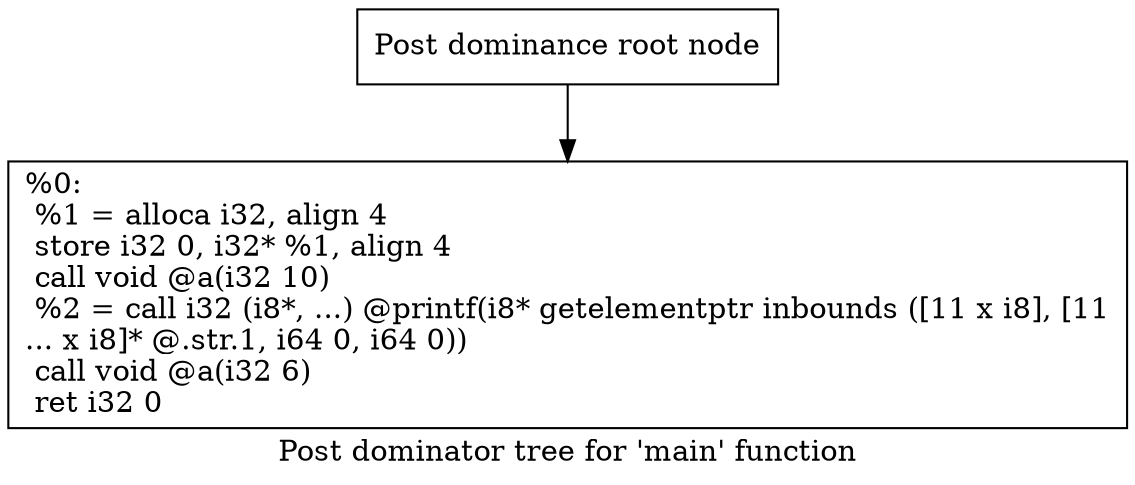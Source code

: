 digraph "Post dominator tree for 'main' function" {
	label="Post dominator tree for 'main' function";

	Node0x56027fa99ac0 [shape=record,label="{Post dominance root node}"];
	Node0x56027fa99ac0 -> Node0x56027fa999f0;
	Node0x56027fa999f0 [shape=record,label="{%0:\l  %1 = alloca i32, align 4\l  store i32 0, i32* %1, align 4\l  call void @a(i32 10)\l  %2 = call i32 (i8*, ...) @printf(i8* getelementptr inbounds ([11 x i8], [11\l... x i8]* @.str.1, i64 0, i64 0))\l  call void @a(i32 6)\l  ret i32 0\l}"];
}
